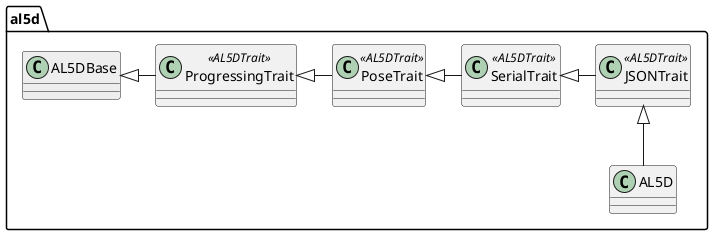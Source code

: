 @startuml

namespace al5d {
    class AL5DBase #eee
    
    class JSONTrait<<AL5DTrait>>
    class PoseTrait<<AL5DTrait>>
    class ProgressingTrait<<AL5DTrait>>
    class SerialTrait<<AL5DTrait>>

    AL5DBase <|- ProgressingTrait
    ProgressingTrait <|- PoseTrait
    PoseTrait <|- SerialTrait
    SerialTrait <|- JSONTrait
    JSONTrait <|-- AL5D
}

@enduml

